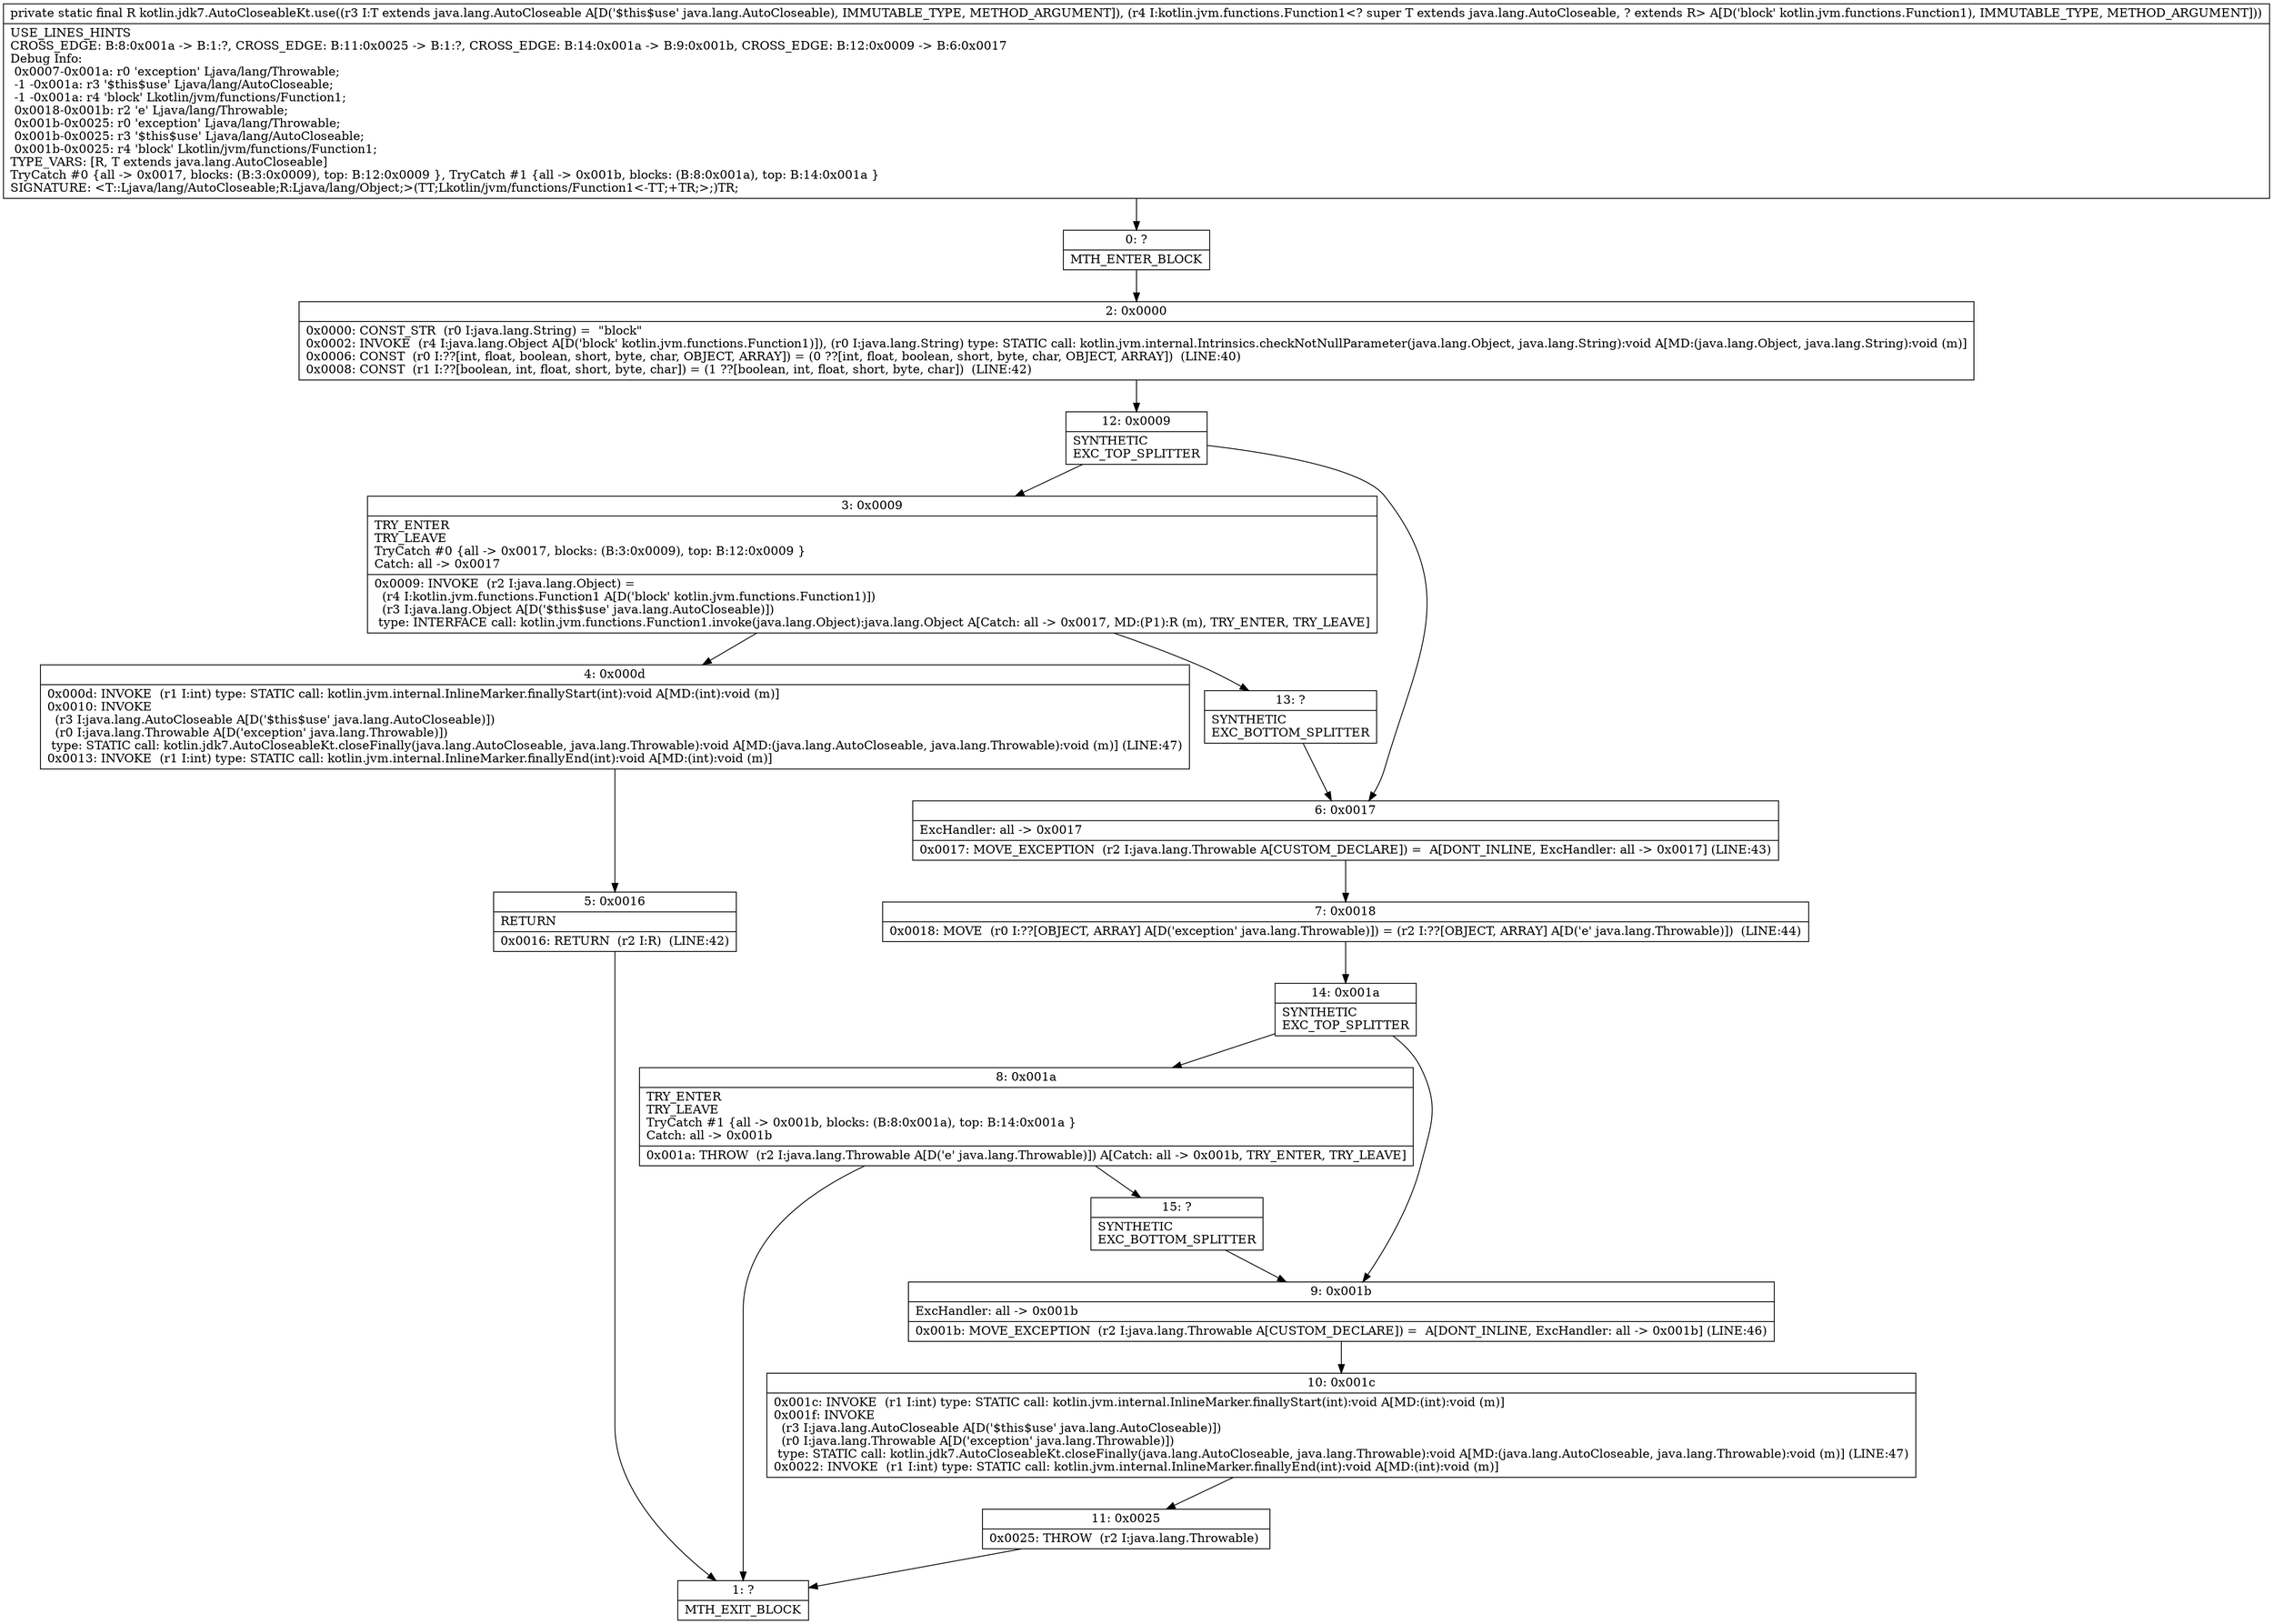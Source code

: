 digraph "CFG forkotlin.jdk7.AutoCloseableKt.use(Ljava\/lang\/AutoCloseable;Lkotlin\/jvm\/functions\/Function1;)Ljava\/lang\/Object;" {
Node_0 [shape=record,label="{0\:\ ?|MTH_ENTER_BLOCK\l}"];
Node_2 [shape=record,label="{2\:\ 0x0000|0x0000: CONST_STR  (r0 I:java.lang.String) =  \"block\" \l0x0002: INVOKE  (r4 I:java.lang.Object A[D('block' kotlin.jvm.functions.Function1)]), (r0 I:java.lang.String) type: STATIC call: kotlin.jvm.internal.Intrinsics.checkNotNullParameter(java.lang.Object, java.lang.String):void A[MD:(java.lang.Object, java.lang.String):void (m)]\l0x0006: CONST  (r0 I:??[int, float, boolean, short, byte, char, OBJECT, ARRAY]) = (0 ??[int, float, boolean, short, byte, char, OBJECT, ARRAY])  (LINE:40)\l0x0008: CONST  (r1 I:??[boolean, int, float, short, byte, char]) = (1 ??[boolean, int, float, short, byte, char])  (LINE:42)\l}"];
Node_12 [shape=record,label="{12\:\ 0x0009|SYNTHETIC\lEXC_TOP_SPLITTER\l}"];
Node_3 [shape=record,label="{3\:\ 0x0009|TRY_ENTER\lTRY_LEAVE\lTryCatch #0 \{all \-\> 0x0017, blocks: (B:3:0x0009), top: B:12:0x0009 \}\lCatch: all \-\> 0x0017\l|0x0009: INVOKE  (r2 I:java.lang.Object) = \l  (r4 I:kotlin.jvm.functions.Function1 A[D('block' kotlin.jvm.functions.Function1)])\l  (r3 I:java.lang.Object A[D('$this$use' java.lang.AutoCloseable)])\l type: INTERFACE call: kotlin.jvm.functions.Function1.invoke(java.lang.Object):java.lang.Object A[Catch: all \-\> 0x0017, MD:(P1):R (m), TRY_ENTER, TRY_LEAVE]\l}"];
Node_4 [shape=record,label="{4\:\ 0x000d|0x000d: INVOKE  (r1 I:int) type: STATIC call: kotlin.jvm.internal.InlineMarker.finallyStart(int):void A[MD:(int):void (m)]\l0x0010: INVOKE  \l  (r3 I:java.lang.AutoCloseable A[D('$this$use' java.lang.AutoCloseable)])\l  (r0 I:java.lang.Throwable A[D('exception' java.lang.Throwable)])\l type: STATIC call: kotlin.jdk7.AutoCloseableKt.closeFinally(java.lang.AutoCloseable, java.lang.Throwable):void A[MD:(java.lang.AutoCloseable, java.lang.Throwable):void (m)] (LINE:47)\l0x0013: INVOKE  (r1 I:int) type: STATIC call: kotlin.jvm.internal.InlineMarker.finallyEnd(int):void A[MD:(int):void (m)]\l}"];
Node_5 [shape=record,label="{5\:\ 0x0016|RETURN\l|0x0016: RETURN  (r2 I:R)  (LINE:42)\l}"];
Node_1 [shape=record,label="{1\:\ ?|MTH_EXIT_BLOCK\l}"];
Node_13 [shape=record,label="{13\:\ ?|SYNTHETIC\lEXC_BOTTOM_SPLITTER\l}"];
Node_6 [shape=record,label="{6\:\ 0x0017|ExcHandler: all \-\> 0x0017\l|0x0017: MOVE_EXCEPTION  (r2 I:java.lang.Throwable A[CUSTOM_DECLARE]) =  A[DONT_INLINE, ExcHandler: all \-\> 0x0017] (LINE:43)\l}"];
Node_7 [shape=record,label="{7\:\ 0x0018|0x0018: MOVE  (r0 I:??[OBJECT, ARRAY] A[D('exception' java.lang.Throwable)]) = (r2 I:??[OBJECT, ARRAY] A[D('e' java.lang.Throwable)])  (LINE:44)\l}"];
Node_14 [shape=record,label="{14\:\ 0x001a|SYNTHETIC\lEXC_TOP_SPLITTER\l}"];
Node_8 [shape=record,label="{8\:\ 0x001a|TRY_ENTER\lTRY_LEAVE\lTryCatch #1 \{all \-\> 0x001b, blocks: (B:8:0x001a), top: B:14:0x001a \}\lCatch: all \-\> 0x001b\l|0x001a: THROW  (r2 I:java.lang.Throwable A[D('e' java.lang.Throwable)]) A[Catch: all \-\> 0x001b, TRY_ENTER, TRY_LEAVE]\l}"];
Node_15 [shape=record,label="{15\:\ ?|SYNTHETIC\lEXC_BOTTOM_SPLITTER\l}"];
Node_9 [shape=record,label="{9\:\ 0x001b|ExcHandler: all \-\> 0x001b\l|0x001b: MOVE_EXCEPTION  (r2 I:java.lang.Throwable A[CUSTOM_DECLARE]) =  A[DONT_INLINE, ExcHandler: all \-\> 0x001b] (LINE:46)\l}"];
Node_10 [shape=record,label="{10\:\ 0x001c|0x001c: INVOKE  (r1 I:int) type: STATIC call: kotlin.jvm.internal.InlineMarker.finallyStart(int):void A[MD:(int):void (m)]\l0x001f: INVOKE  \l  (r3 I:java.lang.AutoCloseable A[D('$this$use' java.lang.AutoCloseable)])\l  (r0 I:java.lang.Throwable A[D('exception' java.lang.Throwable)])\l type: STATIC call: kotlin.jdk7.AutoCloseableKt.closeFinally(java.lang.AutoCloseable, java.lang.Throwable):void A[MD:(java.lang.AutoCloseable, java.lang.Throwable):void (m)] (LINE:47)\l0x0022: INVOKE  (r1 I:int) type: STATIC call: kotlin.jvm.internal.InlineMarker.finallyEnd(int):void A[MD:(int):void (m)]\l}"];
Node_11 [shape=record,label="{11\:\ 0x0025|0x0025: THROW  (r2 I:java.lang.Throwable) \l}"];
MethodNode[shape=record,label="{private static final R kotlin.jdk7.AutoCloseableKt.use((r3 I:T extends java.lang.AutoCloseable A[D('$this$use' java.lang.AutoCloseable), IMMUTABLE_TYPE, METHOD_ARGUMENT]), (r4 I:kotlin.jvm.functions.Function1\<? super T extends java.lang.AutoCloseable, ? extends R\> A[D('block' kotlin.jvm.functions.Function1), IMMUTABLE_TYPE, METHOD_ARGUMENT]))  | USE_LINES_HINTS\lCROSS_EDGE: B:8:0x001a \-\> B:1:?, CROSS_EDGE: B:11:0x0025 \-\> B:1:?, CROSS_EDGE: B:14:0x001a \-\> B:9:0x001b, CROSS_EDGE: B:12:0x0009 \-\> B:6:0x0017\lDebug Info:\l  0x0007\-0x001a: r0 'exception' Ljava\/lang\/Throwable;\l  \-1 \-0x001a: r3 '$this$use' Ljava\/lang\/AutoCloseable;\l  \-1 \-0x001a: r4 'block' Lkotlin\/jvm\/functions\/Function1;\l  0x0018\-0x001b: r2 'e' Ljava\/lang\/Throwable;\l  0x001b\-0x0025: r0 'exception' Ljava\/lang\/Throwable;\l  0x001b\-0x0025: r3 '$this$use' Ljava\/lang\/AutoCloseable;\l  0x001b\-0x0025: r4 'block' Lkotlin\/jvm\/functions\/Function1;\lTYPE_VARS: [R, T extends java.lang.AutoCloseable]\lTryCatch #0 \{all \-\> 0x0017, blocks: (B:3:0x0009), top: B:12:0x0009 \}, TryCatch #1 \{all \-\> 0x001b, blocks: (B:8:0x001a), top: B:14:0x001a \}\lSIGNATURE: \<T::Ljava\/lang\/AutoCloseable;R:Ljava\/lang\/Object;\>(TT;Lkotlin\/jvm\/functions\/Function1\<\-TT;+TR;\>;)TR;\l}"];
MethodNode -> Node_0;Node_0 -> Node_2;
Node_2 -> Node_12;
Node_12 -> Node_3;
Node_12 -> Node_6;
Node_3 -> Node_4;
Node_3 -> Node_13;
Node_4 -> Node_5;
Node_5 -> Node_1;
Node_13 -> Node_6;
Node_6 -> Node_7;
Node_7 -> Node_14;
Node_14 -> Node_8;
Node_14 -> Node_9;
Node_8 -> Node_1;
Node_8 -> Node_15;
Node_15 -> Node_9;
Node_9 -> Node_10;
Node_10 -> Node_11;
Node_11 -> Node_1;
}

